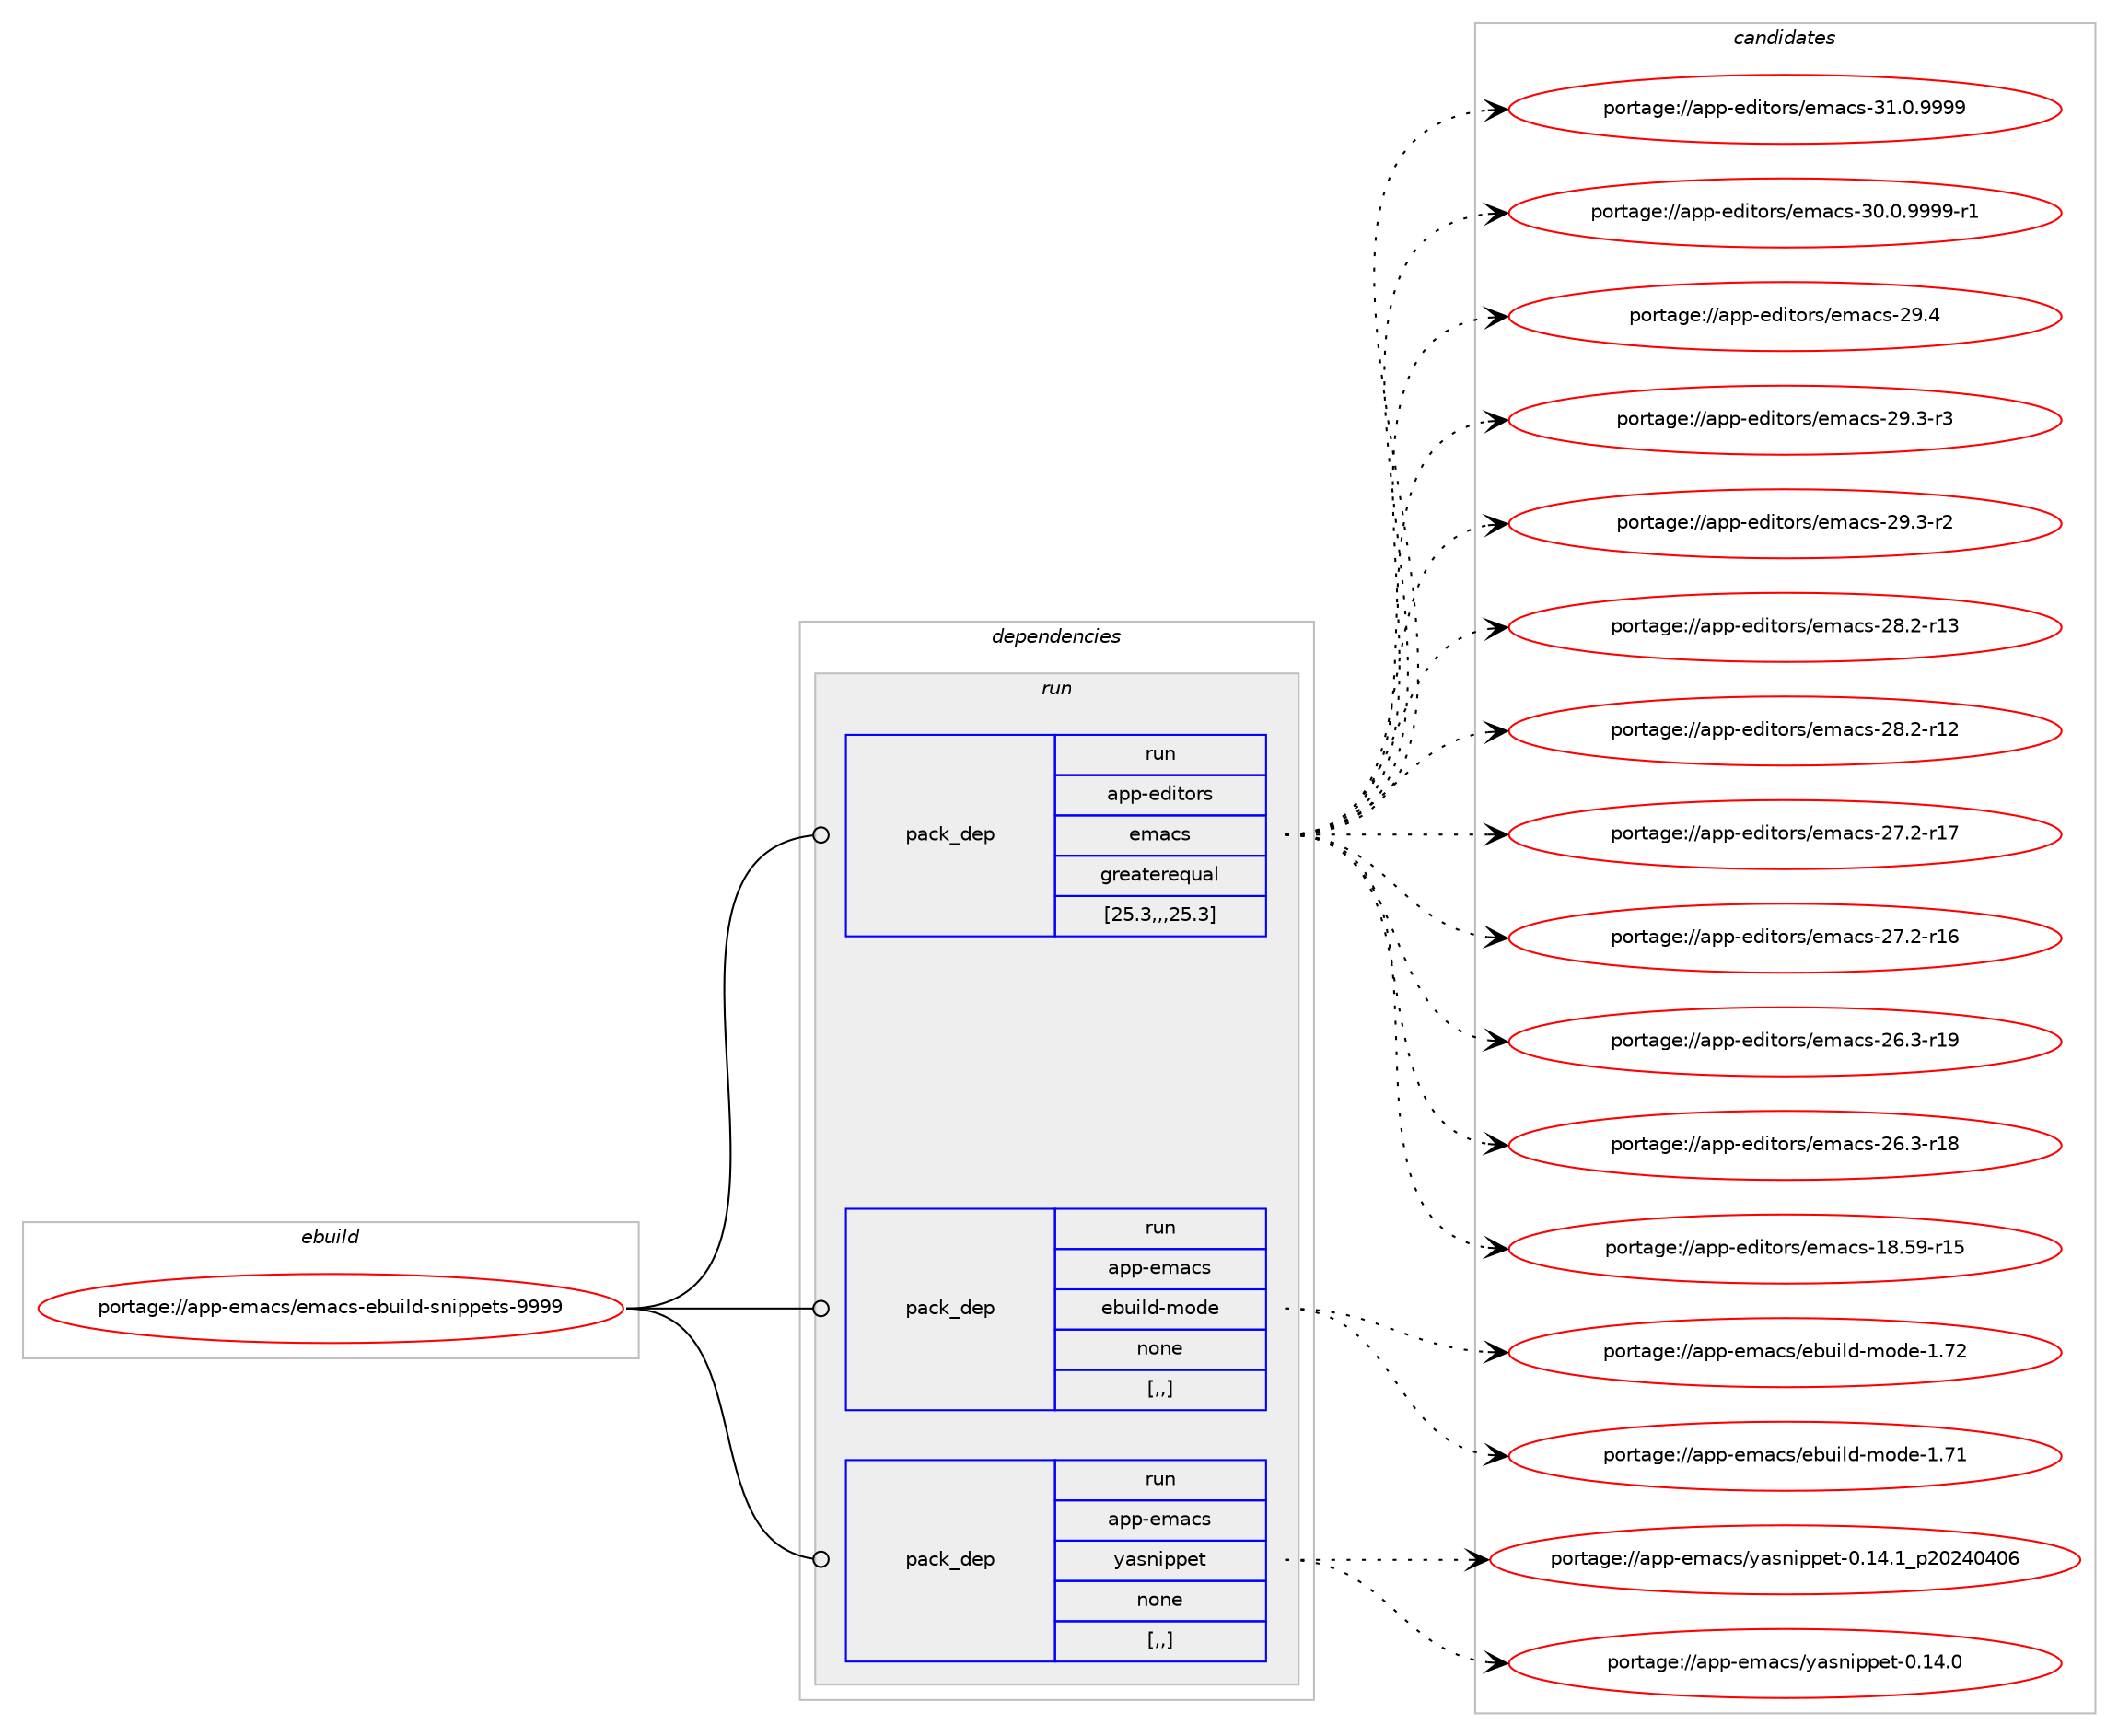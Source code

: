 digraph prolog {

# *************
# Graph options
# *************

newrank=true;
concentrate=true;
compound=true;
graph [rankdir=LR,fontname=Helvetica,fontsize=10,ranksep=1.5];#, ranksep=2.5, nodesep=0.2];
edge  [arrowhead=vee];
node  [fontname=Helvetica,fontsize=10];

# **********
# The ebuild
# **********

subgraph cluster_leftcol {
color=gray;
label=<<i>ebuild</i>>;
id [label="portage://app-emacs/emacs-ebuild-snippets-9999", color=red, width=4, href="../app-emacs/emacs-ebuild-snippets-9999.svg"];
}

# ****************
# The dependencies
# ****************

subgraph cluster_midcol {
color=gray;
label=<<i>dependencies</i>>;
subgraph cluster_compile {
fillcolor="#eeeeee";
style=filled;
label=<<i>compile</i>>;
}
subgraph cluster_compileandrun {
fillcolor="#eeeeee";
style=filled;
label=<<i>compile and run</i>>;
}
subgraph cluster_run {
fillcolor="#eeeeee";
style=filled;
label=<<i>run</i>>;
subgraph pack16246 {
dependency22573 [label=<<TABLE BORDER="0" CELLBORDER="1" CELLSPACING="0" CELLPADDING="4" WIDTH="220"><TR><TD ROWSPAN="6" CELLPADDING="30">pack_dep</TD></TR><TR><TD WIDTH="110">run</TD></TR><TR><TD>app-editors</TD></TR><TR><TD>emacs</TD></TR><TR><TD>greaterequal</TD></TR><TR><TD>[25.3,,,25.3]</TD></TR></TABLE>>, shape=none, color=blue];
}
id:e -> dependency22573:w [weight=20,style="solid",arrowhead="odot"];
subgraph pack16247 {
dependency22574 [label=<<TABLE BORDER="0" CELLBORDER="1" CELLSPACING="0" CELLPADDING="4" WIDTH="220"><TR><TD ROWSPAN="6" CELLPADDING="30">pack_dep</TD></TR><TR><TD WIDTH="110">run</TD></TR><TR><TD>app-emacs</TD></TR><TR><TD>ebuild-mode</TD></TR><TR><TD>none</TD></TR><TR><TD>[,,]</TD></TR></TABLE>>, shape=none, color=blue];
}
id:e -> dependency22574:w [weight=20,style="solid",arrowhead="odot"];
subgraph pack16248 {
dependency22575 [label=<<TABLE BORDER="0" CELLBORDER="1" CELLSPACING="0" CELLPADDING="4" WIDTH="220"><TR><TD ROWSPAN="6" CELLPADDING="30">pack_dep</TD></TR><TR><TD WIDTH="110">run</TD></TR><TR><TD>app-emacs</TD></TR><TR><TD>yasnippet</TD></TR><TR><TD>none</TD></TR><TR><TD>[,,]</TD></TR></TABLE>>, shape=none, color=blue];
}
id:e -> dependency22575:w [weight=20,style="solid",arrowhead="odot"];
}
}

# **************
# The candidates
# **************

subgraph cluster_choices {
rank=same;
color=gray;
label=<<i>candidates</i>>;

subgraph choice16246 {
color=black;
nodesep=1;
choice971121124510110010511611111411547101109979911545514946484657575757 [label="portage://app-editors/emacs-31.0.9999", color=red, width=4,href="../app-editors/emacs-31.0.9999.svg"];
choice9711211245101100105116111114115471011099799115455148464846575757574511449 [label="portage://app-editors/emacs-30.0.9999-r1", color=red, width=4,href="../app-editors/emacs-30.0.9999-r1.svg"];
choice97112112451011001051161111141154710110997991154550574652 [label="portage://app-editors/emacs-29.4", color=red, width=4,href="../app-editors/emacs-29.4.svg"];
choice971121124510110010511611111411547101109979911545505746514511451 [label="portage://app-editors/emacs-29.3-r3", color=red, width=4,href="../app-editors/emacs-29.3-r3.svg"];
choice971121124510110010511611111411547101109979911545505746514511450 [label="portage://app-editors/emacs-29.3-r2", color=red, width=4,href="../app-editors/emacs-29.3-r2.svg"];
choice97112112451011001051161111141154710110997991154550564650451144951 [label="portage://app-editors/emacs-28.2-r13", color=red, width=4,href="../app-editors/emacs-28.2-r13.svg"];
choice97112112451011001051161111141154710110997991154550564650451144950 [label="portage://app-editors/emacs-28.2-r12", color=red, width=4,href="../app-editors/emacs-28.2-r12.svg"];
choice97112112451011001051161111141154710110997991154550554650451144955 [label="portage://app-editors/emacs-27.2-r17", color=red, width=4,href="../app-editors/emacs-27.2-r17.svg"];
choice97112112451011001051161111141154710110997991154550554650451144954 [label="portage://app-editors/emacs-27.2-r16", color=red, width=4,href="../app-editors/emacs-27.2-r16.svg"];
choice97112112451011001051161111141154710110997991154550544651451144957 [label="portage://app-editors/emacs-26.3-r19", color=red, width=4,href="../app-editors/emacs-26.3-r19.svg"];
choice97112112451011001051161111141154710110997991154550544651451144956 [label="portage://app-editors/emacs-26.3-r18", color=red, width=4,href="../app-editors/emacs-26.3-r18.svg"];
choice9711211245101100105116111114115471011099799115454956465357451144953 [label="portage://app-editors/emacs-18.59-r15", color=red, width=4,href="../app-editors/emacs-18.59-r15.svg"];
dependency22573:e -> choice971121124510110010511611111411547101109979911545514946484657575757:w [style=dotted,weight="100"];
dependency22573:e -> choice9711211245101100105116111114115471011099799115455148464846575757574511449:w [style=dotted,weight="100"];
dependency22573:e -> choice97112112451011001051161111141154710110997991154550574652:w [style=dotted,weight="100"];
dependency22573:e -> choice971121124510110010511611111411547101109979911545505746514511451:w [style=dotted,weight="100"];
dependency22573:e -> choice971121124510110010511611111411547101109979911545505746514511450:w [style=dotted,weight="100"];
dependency22573:e -> choice97112112451011001051161111141154710110997991154550564650451144951:w [style=dotted,weight="100"];
dependency22573:e -> choice97112112451011001051161111141154710110997991154550564650451144950:w [style=dotted,weight="100"];
dependency22573:e -> choice97112112451011001051161111141154710110997991154550554650451144955:w [style=dotted,weight="100"];
dependency22573:e -> choice97112112451011001051161111141154710110997991154550554650451144954:w [style=dotted,weight="100"];
dependency22573:e -> choice97112112451011001051161111141154710110997991154550544651451144957:w [style=dotted,weight="100"];
dependency22573:e -> choice97112112451011001051161111141154710110997991154550544651451144956:w [style=dotted,weight="100"];
dependency22573:e -> choice9711211245101100105116111114115471011099799115454956465357451144953:w [style=dotted,weight="100"];
}
subgraph choice16247 {
color=black;
nodesep=1;
choice971121124510110997991154710198117105108100451091111001014549465550 [label="portage://app-emacs/ebuild-mode-1.72", color=red, width=4,href="../app-emacs/ebuild-mode-1.72.svg"];
choice971121124510110997991154710198117105108100451091111001014549465549 [label="portage://app-emacs/ebuild-mode-1.71", color=red, width=4,href="../app-emacs/ebuild-mode-1.71.svg"];
dependency22574:e -> choice971121124510110997991154710198117105108100451091111001014549465550:w [style=dotted,weight="100"];
dependency22574:e -> choice971121124510110997991154710198117105108100451091111001014549465549:w [style=dotted,weight="100"];
}
subgraph choice16248 {
color=black;
nodesep=1;
choice97112112451011099799115471219711511010511211210111645484649524649951125048505248524854 [label="portage://app-emacs/yasnippet-0.14.1_p20240406", color=red, width=4,href="../app-emacs/yasnippet-0.14.1_p20240406.svg"];
choice97112112451011099799115471219711511010511211210111645484649524648 [label="portage://app-emacs/yasnippet-0.14.0", color=red, width=4,href="../app-emacs/yasnippet-0.14.0.svg"];
dependency22575:e -> choice97112112451011099799115471219711511010511211210111645484649524649951125048505248524854:w [style=dotted,weight="100"];
dependency22575:e -> choice97112112451011099799115471219711511010511211210111645484649524648:w [style=dotted,weight="100"];
}
}

}
